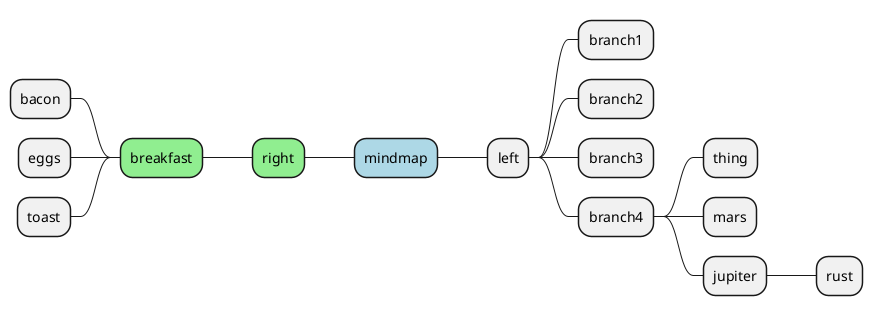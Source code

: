 @startmindmap mindmap
+[#LightBlue] mindmap
++ left
+++ branch1
+++ branch2
+++ branch3
+++ branch4
++++ thing
++++ mars
++++ jupiter
+++++ rust
--[#LightGreen] right
---[#LightGreen] breakfast
---- bacon
---- eggs
---- toast
@endmindmap